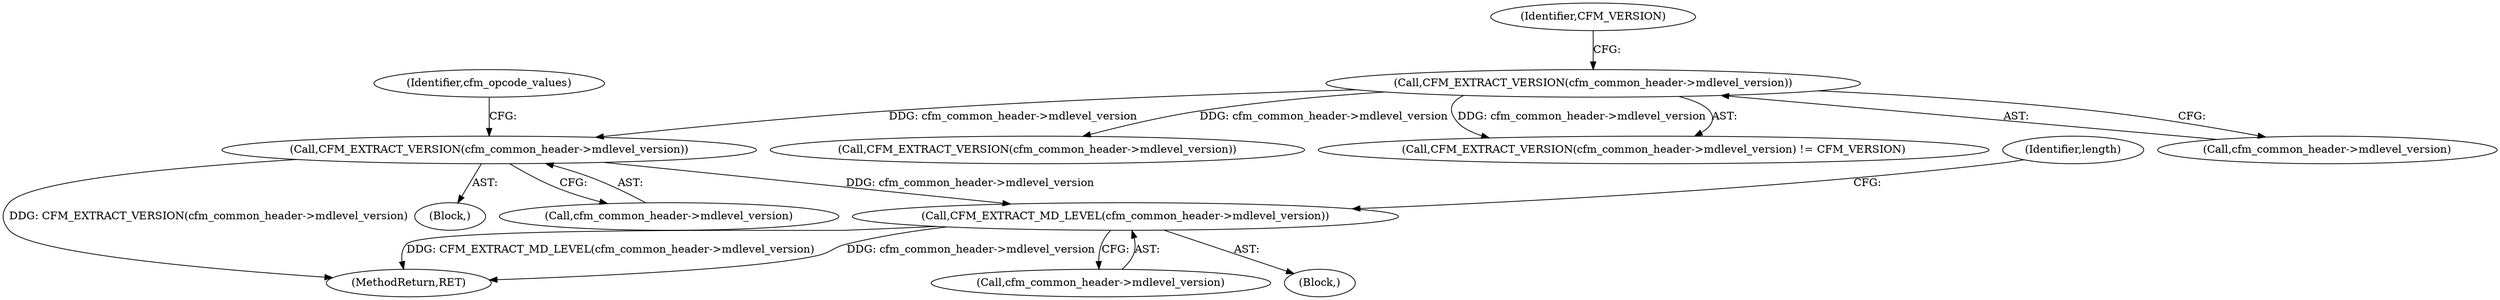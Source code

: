 digraph "0_tcpdump_5d340a5ca6e420a70297cdbdf777333f18bfdab7_0@pointer" {
"1000193" [label="(Call,CFM_EXTRACT_VERSION(cfm_common_header->mdlevel_version))"];
"1000169" [label="(Call,CFM_EXTRACT_VERSION(cfm_common_header->mdlevel_version))"];
"1000205" [label="(Call,CFM_EXTRACT_MD_LEVEL(cfm_common_header->mdlevel_version))"];
"1000193" [label="(Call,CFM_EXTRACT_VERSION(cfm_common_header->mdlevel_version))"];
"1001180" [label="(MethodReturn,RET)"];
"1000206" [label="(Call,cfm_common_header->mdlevel_version)"];
"1000192" [label="(Block,)"];
"1000181" [label="(Call,CFM_EXTRACT_VERSION(cfm_common_header->mdlevel_version))"];
"1000204" [label="(Block,)"];
"1000209" [label="(Identifier,length)"];
"1000199" [label="(Identifier,cfm_opcode_values)"];
"1000168" [label="(Call,CFM_EXTRACT_VERSION(cfm_common_header->mdlevel_version) != CFM_VERSION)"];
"1000169" [label="(Call,CFM_EXTRACT_VERSION(cfm_common_header->mdlevel_version))"];
"1000194" [label="(Call,cfm_common_header->mdlevel_version)"];
"1000205" [label="(Call,CFM_EXTRACT_MD_LEVEL(cfm_common_header->mdlevel_version))"];
"1000173" [label="(Identifier,CFM_VERSION)"];
"1000170" [label="(Call,cfm_common_header->mdlevel_version)"];
"1000193" -> "1000192"  [label="AST: "];
"1000193" -> "1000194"  [label="CFG: "];
"1000194" -> "1000193"  [label="AST: "];
"1000199" -> "1000193"  [label="CFG: "];
"1000193" -> "1001180"  [label="DDG: CFM_EXTRACT_VERSION(cfm_common_header->mdlevel_version)"];
"1000169" -> "1000193"  [label="DDG: cfm_common_header->mdlevel_version"];
"1000193" -> "1000205"  [label="DDG: cfm_common_header->mdlevel_version"];
"1000169" -> "1000168"  [label="AST: "];
"1000169" -> "1000170"  [label="CFG: "];
"1000170" -> "1000169"  [label="AST: "];
"1000173" -> "1000169"  [label="CFG: "];
"1000169" -> "1000168"  [label="DDG: cfm_common_header->mdlevel_version"];
"1000169" -> "1000181"  [label="DDG: cfm_common_header->mdlevel_version"];
"1000205" -> "1000204"  [label="AST: "];
"1000205" -> "1000206"  [label="CFG: "];
"1000206" -> "1000205"  [label="AST: "];
"1000209" -> "1000205"  [label="CFG: "];
"1000205" -> "1001180"  [label="DDG: cfm_common_header->mdlevel_version"];
"1000205" -> "1001180"  [label="DDG: CFM_EXTRACT_MD_LEVEL(cfm_common_header->mdlevel_version)"];
}
